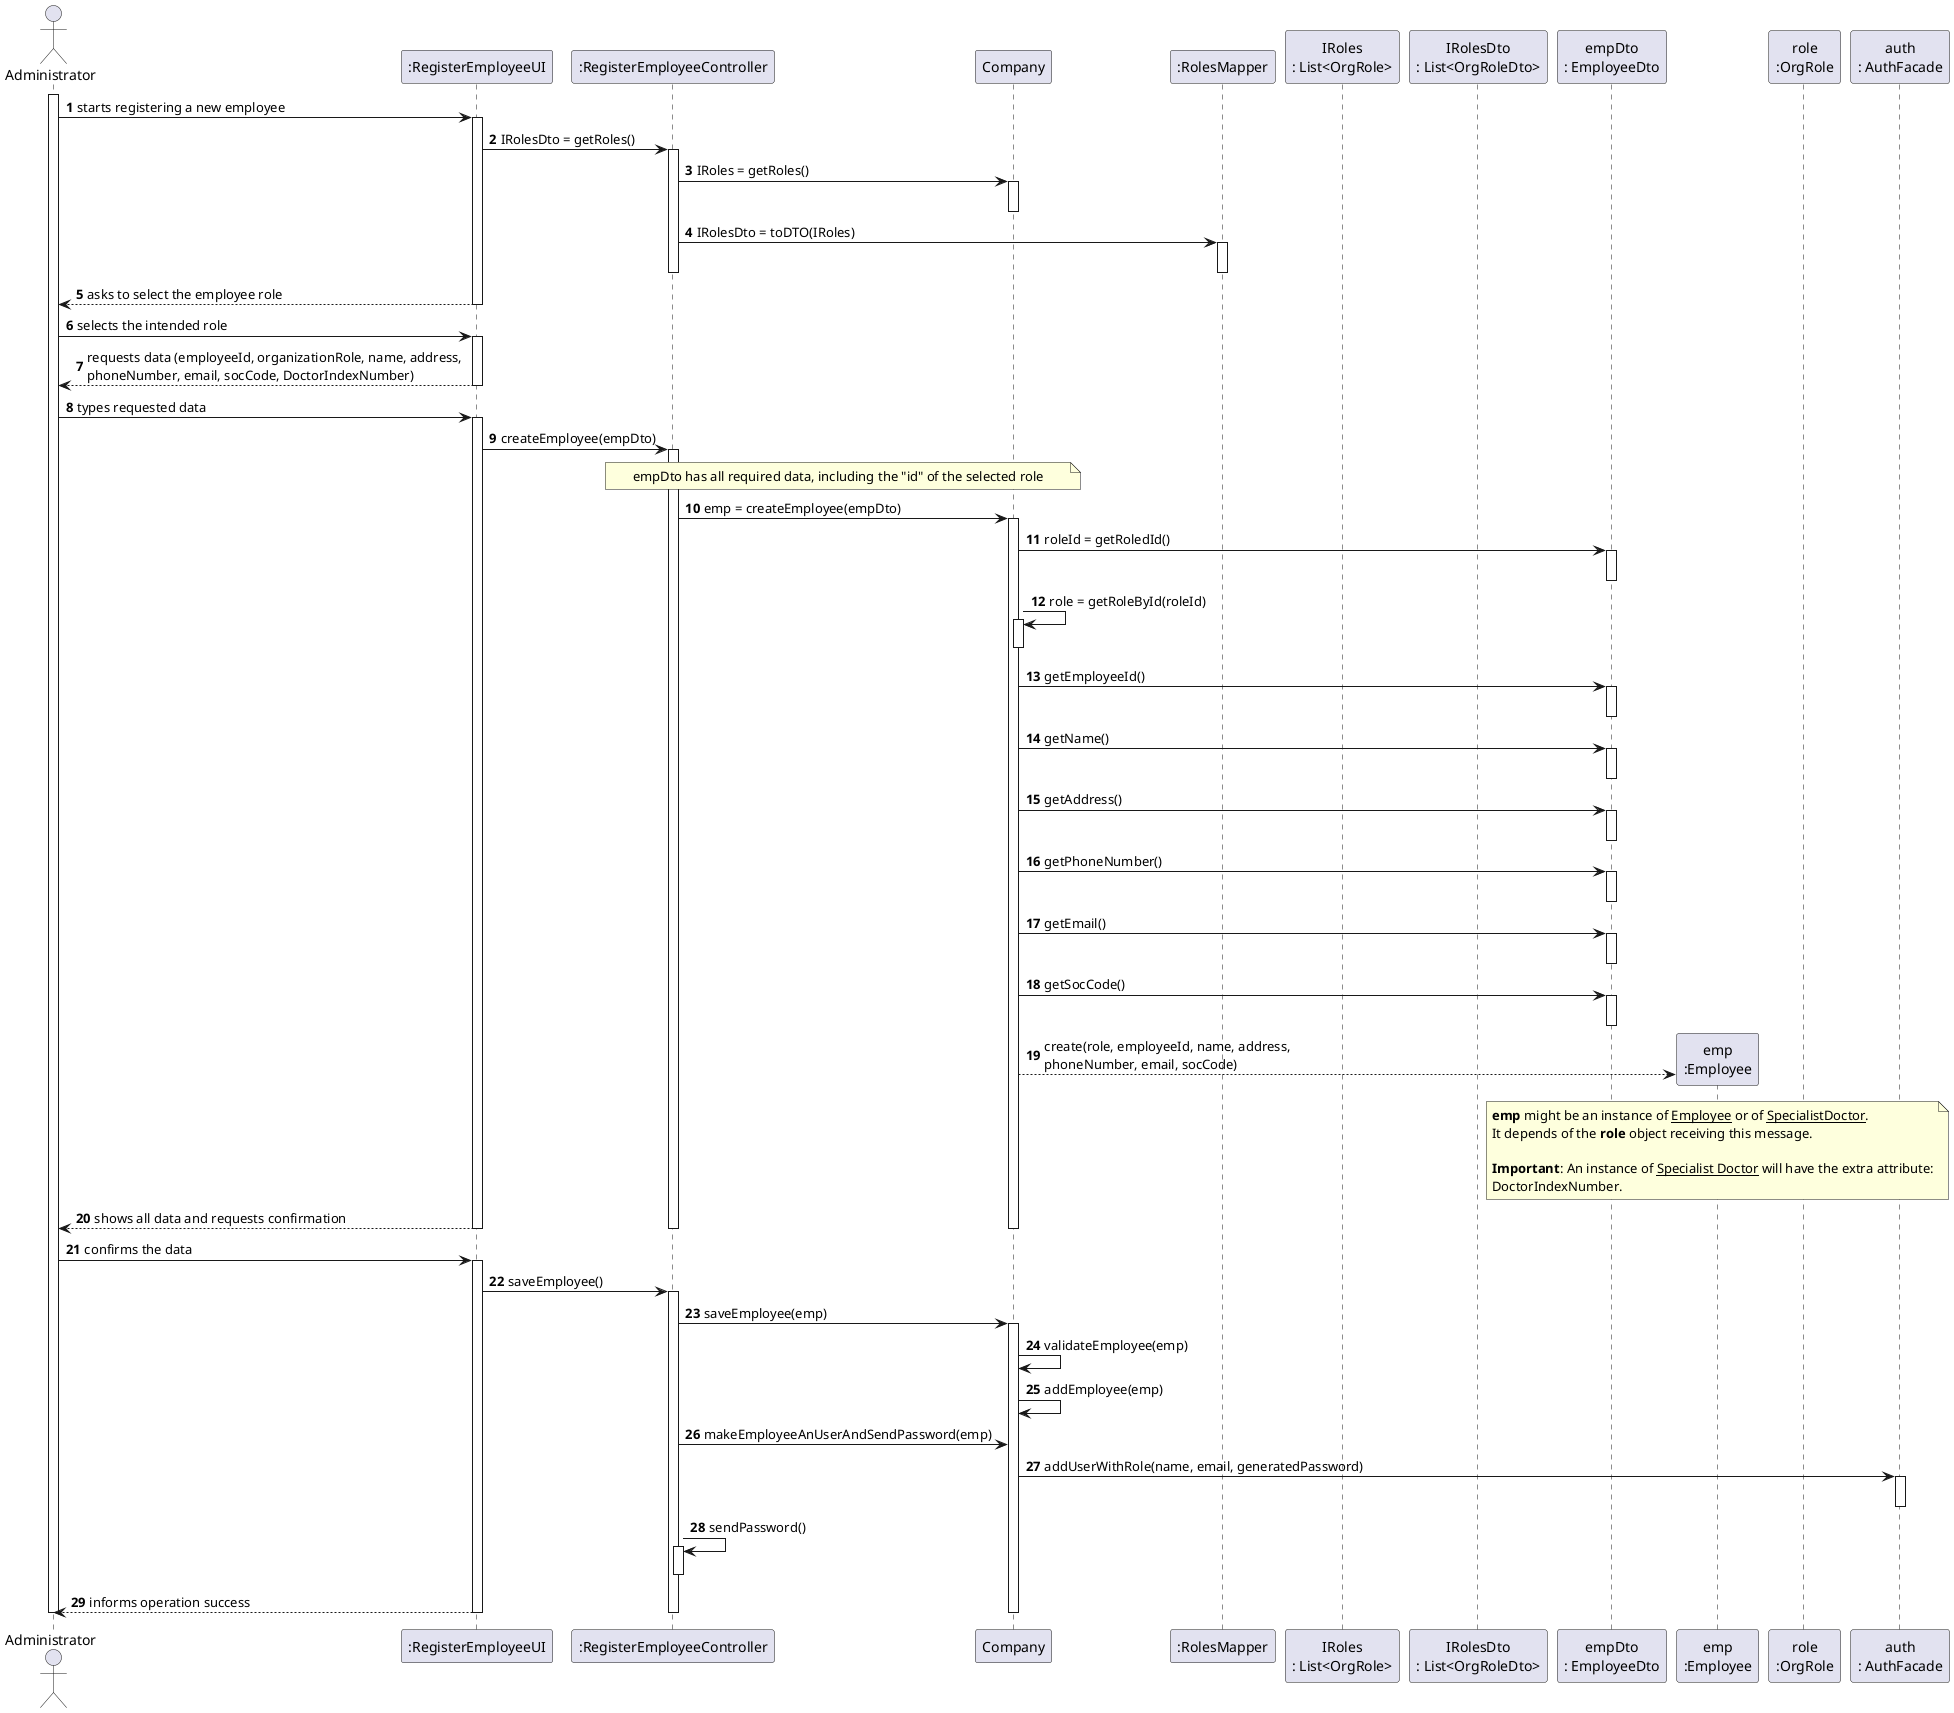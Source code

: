 @startuml
autonumber
'hide footbox
actor "Administrator" as ADM

participant ":RegisterEmployeeUI" as UI
participant ":RegisterEmployeeController" as CTRL
/'participant "ApplicationPOT" as _APP
participant "app\n:ApplicationPOT" as APP
participant "session\n:UserSession" as SESSAO'/
/'participant ":Platform" as PLAT'/
participant "Company" as ORG
participant ":RolesMapper" as ROLES_MAPPER
participant "IRoles\n: List<OrgRole>" as LIST_ORG_ROLE
participant "IRolesDto\n: List<OrgRoleDto>" as LIST_ORGROLE_DTO
participant "empDto\n: EmployeeDto" as EMP_DTO
/'participant "emp\n:Receptionist" as RECEPTIONIST
participant "emp\n:Doctor" as DOCTOR'/
participant "emp\n:Employee" as EMPLOYEE
participant "role\n:OrgRole"
participant "auth\n: AuthFacade" as AUTH
/'participant "cat\n:Category" as CAT
participant "lc\n:List<Category>" as LIST_CAT'/

activate ADM
ADM -> UI : starts registering a new employee
activate UI

UI -> CTRL : IRolesDto = getRoles()
activate CTRL

CTRL -> ORG : IRoles = getRoles()
activate ORG
deactivate ORG

CTRL -> ROLES_MAPPER : IRolesDto = toDTO(IRoles)
activate ROLES_MAPPER
deactivate ROLES_MAPPER

deactivate CTRL

UI --> ADM : asks to select the employee role
deactivate UI

ADM -> UI : selects the intended role
activate UI

/'UI -> CTRL : lc=getTaskCategories()
activate CTRL'/

/'CTRL -> PLAT : lc=getTaskCategories()
activate PLAT
|||
deactivate PLAT
deactivate CTRL'/

UI --> ADM : requests data (employeeId, organizationRole, name, address, \nphoneNumber, email, socCode, DoctorIndexNumber)
/'deactivate PLAT'/
deactivate UI

ADM -> UI : types requested data
activate UI

UI -> CTRL : createEmployee(empDto)
activate CTRL

/'
CTRL -> PLAT : cat=getCategoryById(categoryId)
activate PLAT
|||
deactivate PLAT'/
/'
CTRL -> _APP: app = getInstance()
activate _APP
|||
deactivate _APP

CTRL -> APP: session = getCurrentSession()
activate APP
|||
deactivate APP

CTRL -> SESSAO: email = getUserEmail()
activate SESSAO
|||
deactivate SESSAO

CTRL -> PLAT: org = getOrganizationByUserEmail(email)
activate PLAT
|||
deactivate PLAT'/

note over CTRL, ORG
empDto has all required data, including the "id" of the selected role
end note
CTRL -> ORG: emp = createEmployee(empDto)
activate ORG

ORG -> EMP_DTO : roleId = getRoledId()
activate EMP_DTO
deactivate EMP_DTO

ORG -> ORG : role = getRoleById(roleId)
activate ORG
deactivate ORG

ORG -> EMP_DTO : getEmployeeId()
activate EMP_DTO
deactivate EMP_DTO

ORG -> EMP_DTO : getName()
activate EMP_DTO
deactivate EMP_DTO

ORG -> EMP_DTO : getAddress()
activate EMP_DTO
deactivate EMP_DTO

ORG -> EMP_DTO : getPhoneNumber()
activate EMP_DTO
deactivate EMP_DTO

ORG -> EMP_DTO : getEmail()
activate EMP_DTO
deactivate EMP_DTO

ORG -> EMP_DTO : getSocCode()
activate EMP_DTO
deactivate EMP_DTO


ORG --> EMPLOYEE**: create(role, employeeId, name, address, \nphoneNumber, email, socCode)
/'ORG -> ORG: validateTask(task)'/
note over EMPLOYEE
**emp** might be an instance of __Employee__ or of __SpecialistDoctor__.
It depends of the **role** object receiving this message.

**Important**: An instance of __Specialist Doctor__ will have the extra attribute:
DoctorIndexNumber.
end note

note over ORG
end note

/'PODIA COMENTAR'/
/'CTRL --> UI: result'/

UI --> ADM: shows all data and requests confirmation
deactivate ORG
/'deactivate PLAT'/
deactivate CTRL
deactivate UI

ADM -> UI : confirms the data
activate UI
UI -> CTRL : saveEmployee()
activate CTRL

CTRL -> ORG : saveEmployee(emp)
activate ORG

ORG -> ORG: validateEmployee(emp)
ORG -> ORG: addEmployee(emp)

CTRL -> ORG : makeEmployeeAnUserAndSendPassword(emp)
ORG -> AUTH: addUserWithRole(name, email, generatedPassword)
activate AUTH
deactivate AUTH

CTRL -> CTRL : sendPassword()
activate CTRL
deactivate CTRL

/'PODIA COMENTAR'/
/'CTRL --> UI: result'/

UI --> ADM : informs operation success
deactivate ORG
deactivate CTRL
deactivate UI

deactivate ADM

@enduml
